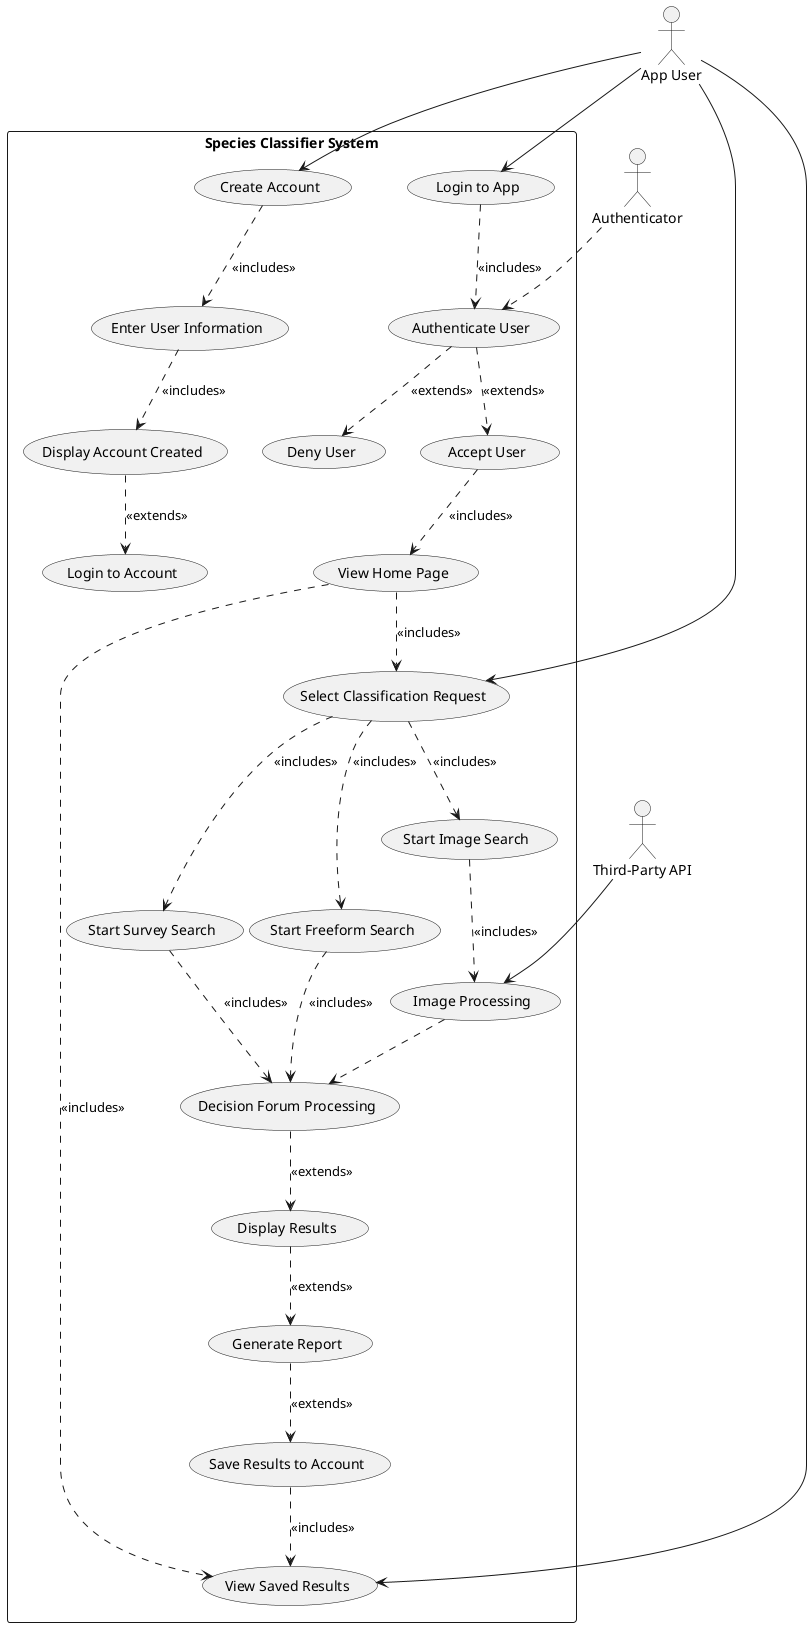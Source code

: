 @startuml
actor "App User" as User
actor "Third-Party API" as Expert1
actor "Authenticator" as Auth

rectangle "Species Classifier System" {
    User --> (Login to App)
    (Login to App) ..> (Authenticate User) : <<includes>>
    (Authenticate User) ..> (Deny User) : <<extends>>
    (Authenticate User) ..> (Accept User) : <<extends>>
    Auth ..> (Authenticate User)

    User --> (Create Account)
    (Create Account) ..> (Enter User Information) : <<includes>>
    (Enter User Information) ..> (Display Account Created) : <<includes>>
    (Display Account Created) ..> (Login to Account): <<extends>>

    (Accept User) ..> (View Home Page) : <<includes>>  

    User --> (Select Classification Request)
    (View Home Page) ..> (Select Classification Request): <<includes>>  
    (Select Classification Request) ..> (Start Image Search) : <<includes>>
    (Select Classification Request) ..> (Start Freeform Search) : <<includes>>
    (Select Classification Request) ..> (Start Survey Search) : <<includes>>

     User --> (View Saved Results)
    (View Home Page) ..> (View Saved Results): <<includes>> 

    (Start Image Search) ..> (Image Processing): <<includes>>
    (Image Processing) ..> (Decision Forum Processing) <<includes>>
    (Start Freeform Search) ..>  (Decision Forum Processing): <<includes>>
    (Start Survey Search) ..>  (Decision Forum Processing): <<includes>>

    Expert1 --> (Image Processing)
    (Decision Forum Processing) ..>  (Display Results): <<extends>>
    (Display Results) ..> (Generate Report) : <<extends>>

    (Generate Report) ..> (Save Results to Account) : <<extends>>
    (Save Results to Account) ..> (View Saved Results) : <<includes>>
}
@enduml